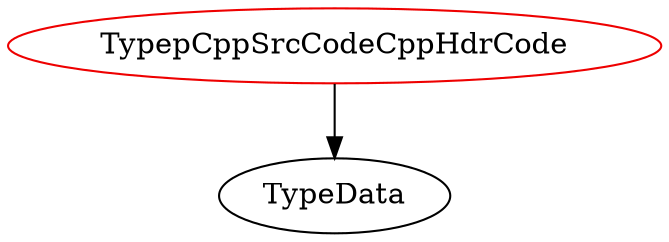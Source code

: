 digraph typepcppsrccodecpphdrcode{
TypepCppSrcCodeCppHdrCode -> TypeData;
TypepCppSrcCodeCppHdrCode	[shape=oval, color=red2, label="TypepCppSrcCodeCppHdrCode"];
}
